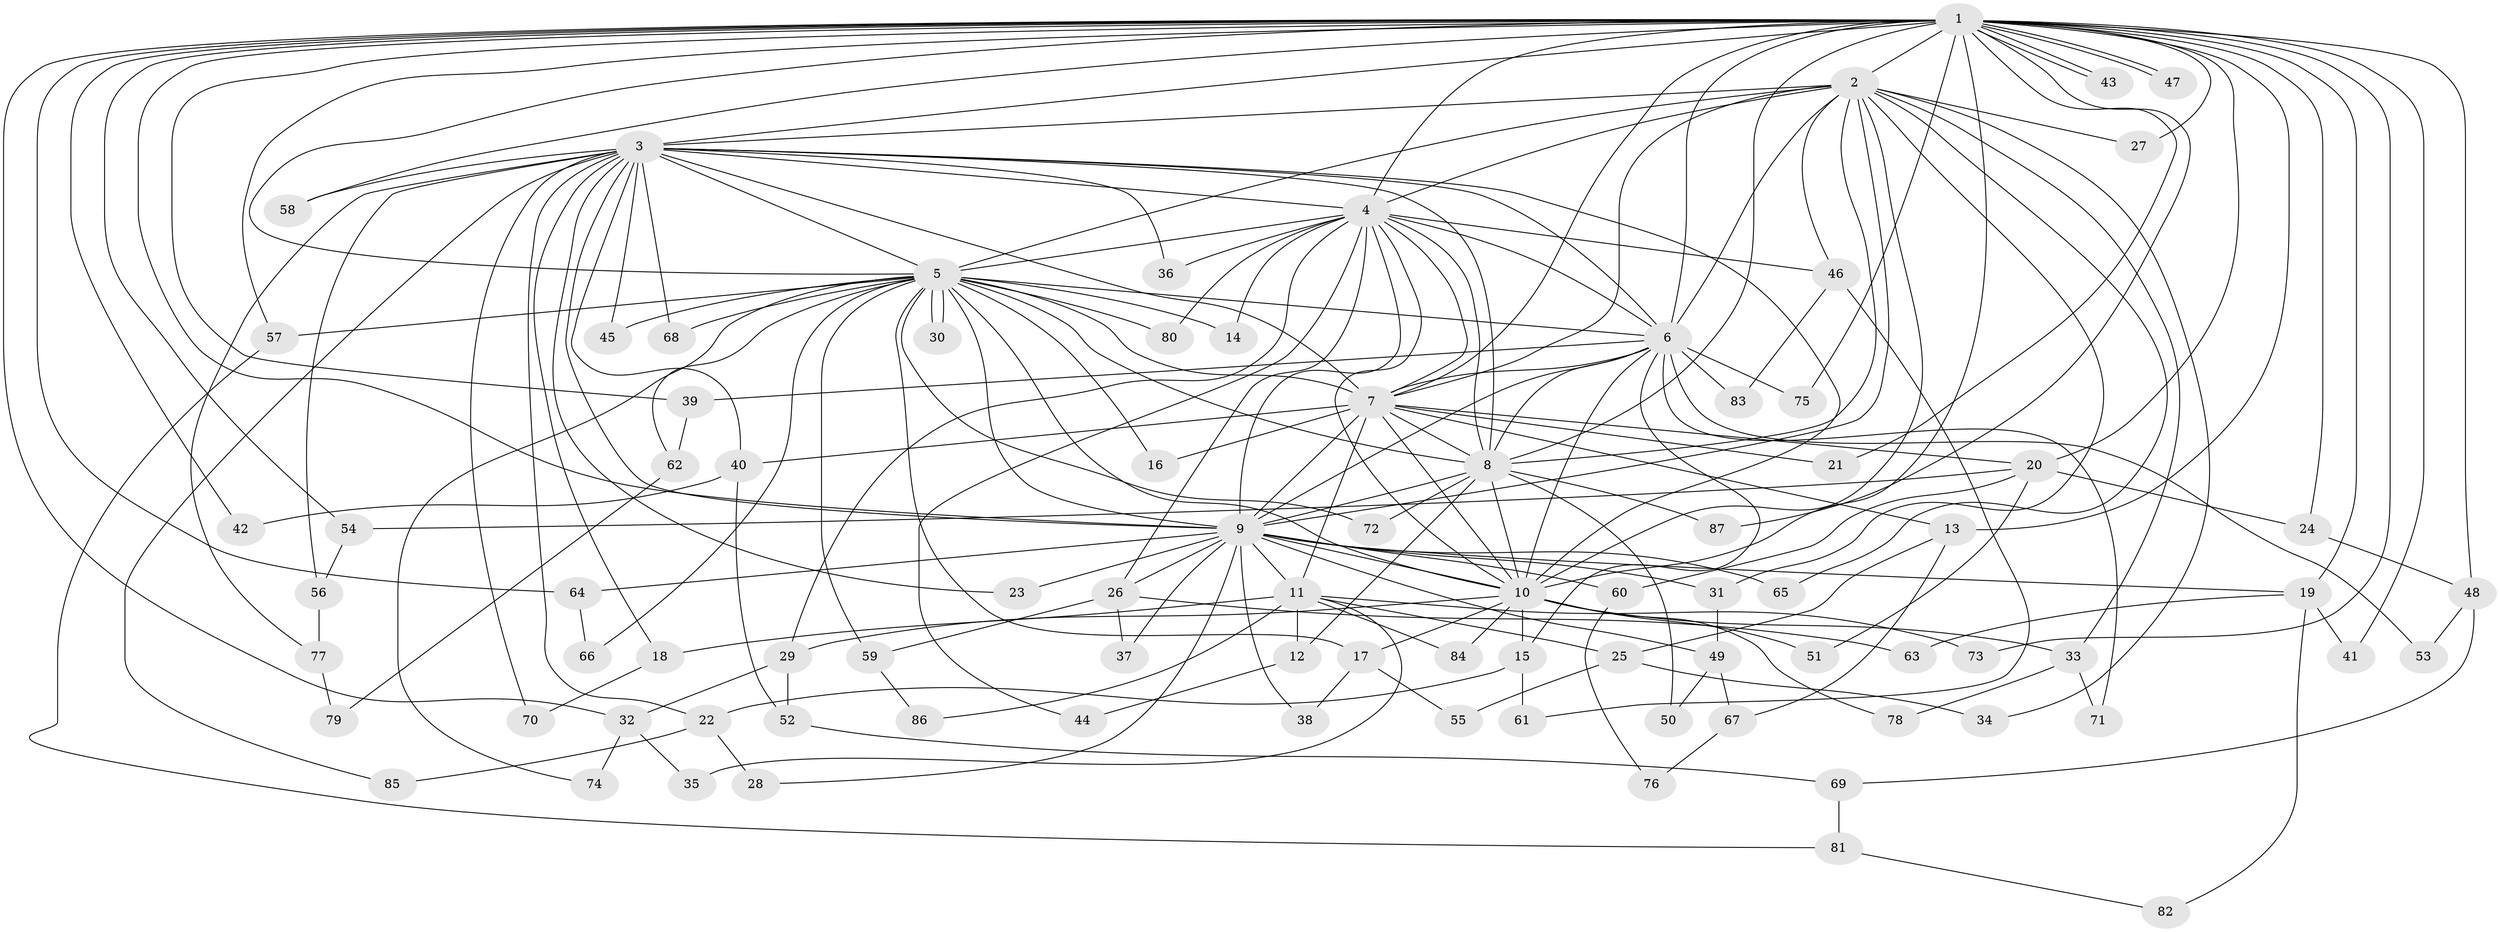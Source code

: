 // Generated by graph-tools (version 1.1) at 2025/45/03/09/25 04:45:13]
// undirected, 87 vertices, 199 edges
graph export_dot {
graph [start="1"]
  node [color=gray90,style=filled];
  1;
  2;
  3;
  4;
  5;
  6;
  7;
  8;
  9;
  10;
  11;
  12;
  13;
  14;
  15;
  16;
  17;
  18;
  19;
  20;
  21;
  22;
  23;
  24;
  25;
  26;
  27;
  28;
  29;
  30;
  31;
  32;
  33;
  34;
  35;
  36;
  37;
  38;
  39;
  40;
  41;
  42;
  43;
  44;
  45;
  46;
  47;
  48;
  49;
  50;
  51;
  52;
  53;
  54;
  55;
  56;
  57;
  58;
  59;
  60;
  61;
  62;
  63;
  64;
  65;
  66;
  67;
  68;
  69;
  70;
  71;
  72;
  73;
  74;
  75;
  76;
  77;
  78;
  79;
  80;
  81;
  82;
  83;
  84;
  85;
  86;
  87;
  1 -- 2;
  1 -- 3;
  1 -- 4;
  1 -- 5;
  1 -- 6;
  1 -- 7;
  1 -- 8;
  1 -- 9;
  1 -- 10;
  1 -- 13;
  1 -- 19;
  1 -- 20;
  1 -- 21;
  1 -- 24;
  1 -- 27;
  1 -- 32;
  1 -- 39;
  1 -- 41;
  1 -- 42;
  1 -- 43;
  1 -- 43;
  1 -- 47;
  1 -- 47;
  1 -- 48;
  1 -- 54;
  1 -- 57;
  1 -- 58;
  1 -- 64;
  1 -- 73;
  1 -- 75;
  1 -- 87;
  2 -- 3;
  2 -- 4;
  2 -- 5;
  2 -- 6;
  2 -- 7;
  2 -- 8;
  2 -- 9;
  2 -- 10;
  2 -- 27;
  2 -- 31;
  2 -- 33;
  2 -- 34;
  2 -- 46;
  2 -- 65;
  3 -- 4;
  3 -- 5;
  3 -- 6;
  3 -- 7;
  3 -- 8;
  3 -- 9;
  3 -- 10;
  3 -- 18;
  3 -- 22;
  3 -- 23;
  3 -- 36;
  3 -- 40;
  3 -- 45;
  3 -- 56;
  3 -- 58;
  3 -- 68;
  3 -- 70;
  3 -- 77;
  3 -- 85;
  4 -- 5;
  4 -- 6;
  4 -- 7;
  4 -- 8;
  4 -- 9;
  4 -- 10;
  4 -- 14;
  4 -- 26;
  4 -- 29;
  4 -- 36;
  4 -- 44;
  4 -- 46;
  4 -- 80;
  5 -- 6;
  5 -- 7;
  5 -- 8;
  5 -- 9;
  5 -- 10;
  5 -- 14;
  5 -- 16;
  5 -- 17;
  5 -- 30;
  5 -- 30;
  5 -- 45;
  5 -- 57;
  5 -- 59;
  5 -- 62;
  5 -- 66;
  5 -- 68;
  5 -- 72;
  5 -- 74;
  5 -- 80;
  6 -- 7;
  6 -- 8;
  6 -- 9;
  6 -- 10;
  6 -- 15;
  6 -- 39;
  6 -- 53;
  6 -- 71;
  6 -- 75;
  6 -- 83;
  7 -- 8;
  7 -- 9;
  7 -- 10;
  7 -- 11;
  7 -- 13;
  7 -- 16;
  7 -- 20;
  7 -- 21;
  7 -- 40;
  8 -- 9;
  8 -- 10;
  8 -- 12;
  8 -- 50;
  8 -- 72;
  8 -- 87;
  9 -- 10;
  9 -- 11;
  9 -- 19;
  9 -- 23;
  9 -- 26;
  9 -- 28;
  9 -- 31;
  9 -- 37;
  9 -- 38;
  9 -- 49;
  9 -- 60;
  9 -- 64;
  9 -- 65;
  10 -- 15;
  10 -- 17;
  10 -- 29;
  10 -- 33;
  10 -- 51;
  10 -- 78;
  10 -- 84;
  11 -- 12;
  11 -- 18;
  11 -- 25;
  11 -- 35;
  11 -- 73;
  11 -- 84;
  11 -- 86;
  12 -- 44;
  13 -- 25;
  13 -- 67;
  15 -- 22;
  15 -- 61;
  17 -- 38;
  17 -- 55;
  18 -- 70;
  19 -- 41;
  19 -- 63;
  19 -- 82;
  20 -- 24;
  20 -- 51;
  20 -- 54;
  20 -- 60;
  22 -- 28;
  22 -- 85;
  24 -- 48;
  25 -- 34;
  25 -- 55;
  26 -- 37;
  26 -- 59;
  26 -- 63;
  29 -- 32;
  29 -- 52;
  31 -- 49;
  32 -- 35;
  32 -- 74;
  33 -- 71;
  33 -- 78;
  39 -- 62;
  40 -- 42;
  40 -- 52;
  46 -- 61;
  46 -- 83;
  48 -- 53;
  48 -- 69;
  49 -- 50;
  49 -- 67;
  52 -- 69;
  54 -- 56;
  56 -- 77;
  57 -- 81;
  59 -- 86;
  60 -- 76;
  62 -- 79;
  64 -- 66;
  67 -- 76;
  69 -- 81;
  77 -- 79;
  81 -- 82;
}
